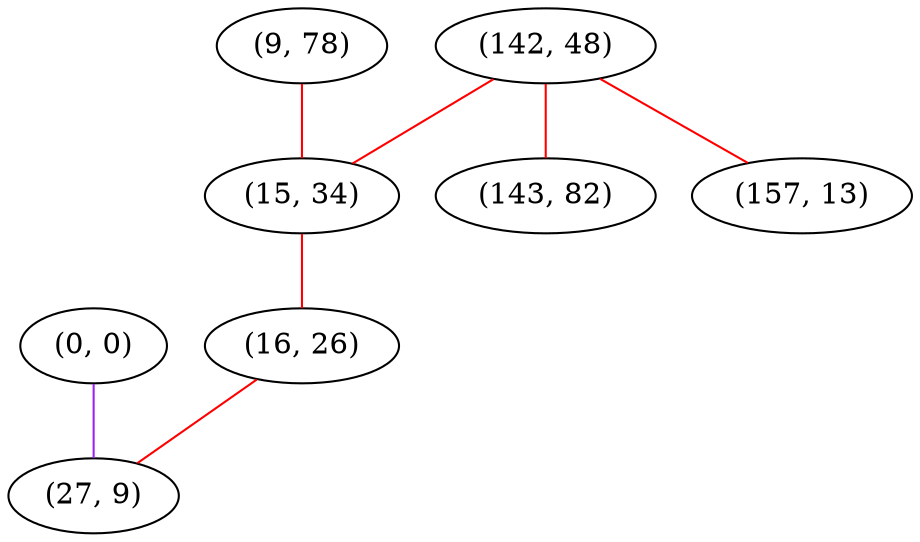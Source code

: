 graph "" {
"(0, 0)";
"(9, 78)";
"(142, 48)";
"(15, 34)";
"(16, 26)";
"(143, 82)";
"(27, 9)";
"(157, 13)";
"(0, 0)" -- "(27, 9)"  [color=purple, key=0, weight=4];
"(9, 78)" -- "(15, 34)"  [color=red, key=0, weight=1];
"(142, 48)" -- "(143, 82)"  [color=red, key=0, weight=1];
"(142, 48)" -- "(15, 34)"  [color=red, key=0, weight=1];
"(142, 48)" -- "(157, 13)"  [color=red, key=0, weight=1];
"(15, 34)" -- "(16, 26)"  [color=red, key=0, weight=1];
"(16, 26)" -- "(27, 9)"  [color=red, key=0, weight=1];
}
